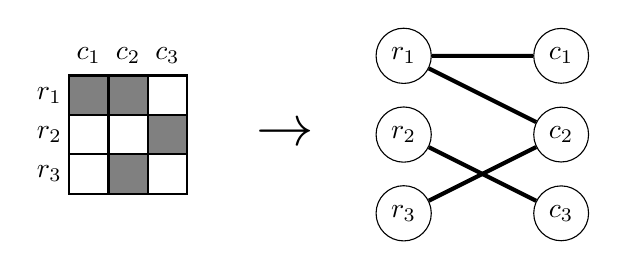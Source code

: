 \begin{tikzpicture}
[
	box/.style={rectangle,draw=black,thick, minimum size=0.5cm},
]
		
	\begin{scope}
		\node at (2.5, 0.5){\huge$\rightarrow$};
	\end{scope}

	\begin{scope}[shift={(0, 0)}]
		\foreach \x in {0,0.5,1}{
			\foreach \y in {0,0.5,1}
				\node[box] at (\x,\y){};
		}
		\node[box,fill=gray] at (0, 1){};
		\node[box,fill=gray] at (0.5, 1){};
		\node[box,fill=gray] at (1, 0.5){};
		\node[box,fill=gray] at (0.5, 0){};
		\node[] at (-0.5,	0) {$r_3$};
		\node[] at (-0.5,	0.5) {$r_2$};
		\node[] at (-0.5,	1) {$r_1$};
		\node[] at (0,	1.5) {$c_1$};
		\node[] at (0.5,	1.5) {$c_2$};
		\node[] at (1,	1.5) {$c_3$};
	\end{scope}


	\begin{scope}[shift={(4, 0)}]
		\node[shape=circle,fill=white,draw=black,minimum size=8pt] (1)
			at (0, 1.5) {$r_1$};
		\node[shape=circle,fill=white,draw=black,minimum size=8pt] (2)
			at (0, 0.5) {$r_2$};
		\node[shape=circle,fill=white,draw=black,minimum size=8pt] (3)
			at (0, -0.5) {$r_3$};
		\node[shape=circle,fill=white,draw=black,minimum size=8pt] (4)
			at (2, 1.5) {$c_1$};
		\node[shape=circle,fill=white,draw=black,minimum size=8pt] (5)
			at (2, 0.5) {$c_2$};
		\node[shape=circle,fill=white,draw=black,minimum size=8pt] (6)
			at (2, -0.5) {$c_3$};

		\draw[line width=1.5pt] (4) -- (1) -- (5) -- (3);
		\draw[line width=1.5pt] (2) -- (6);
	\end{scope}
\end{tikzpicture}
